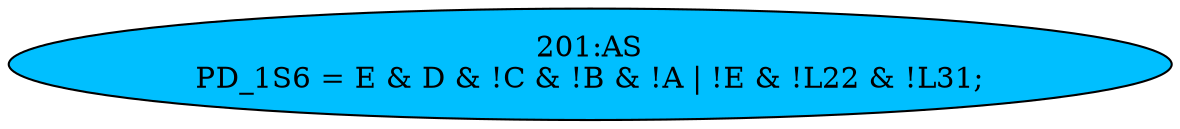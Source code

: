strict digraph "" {
	node [label="\N"];
	"201:AS"	 [ast="<pyverilog.vparser.ast.Assign object at 0x7f9359ea2990>",
		def_var="['PD_1S6']",
		fillcolor=deepskyblue,
		label="201:AS
PD_1S6 = E & D & !C & !B & !A | !E & !L22 & !L31;",
		statements="[]",
		style=filled,
		typ=Assign,
		use_var="['E', 'D', 'C', 'B', 'A', 'E', 'L22', 'L31']"];
}
